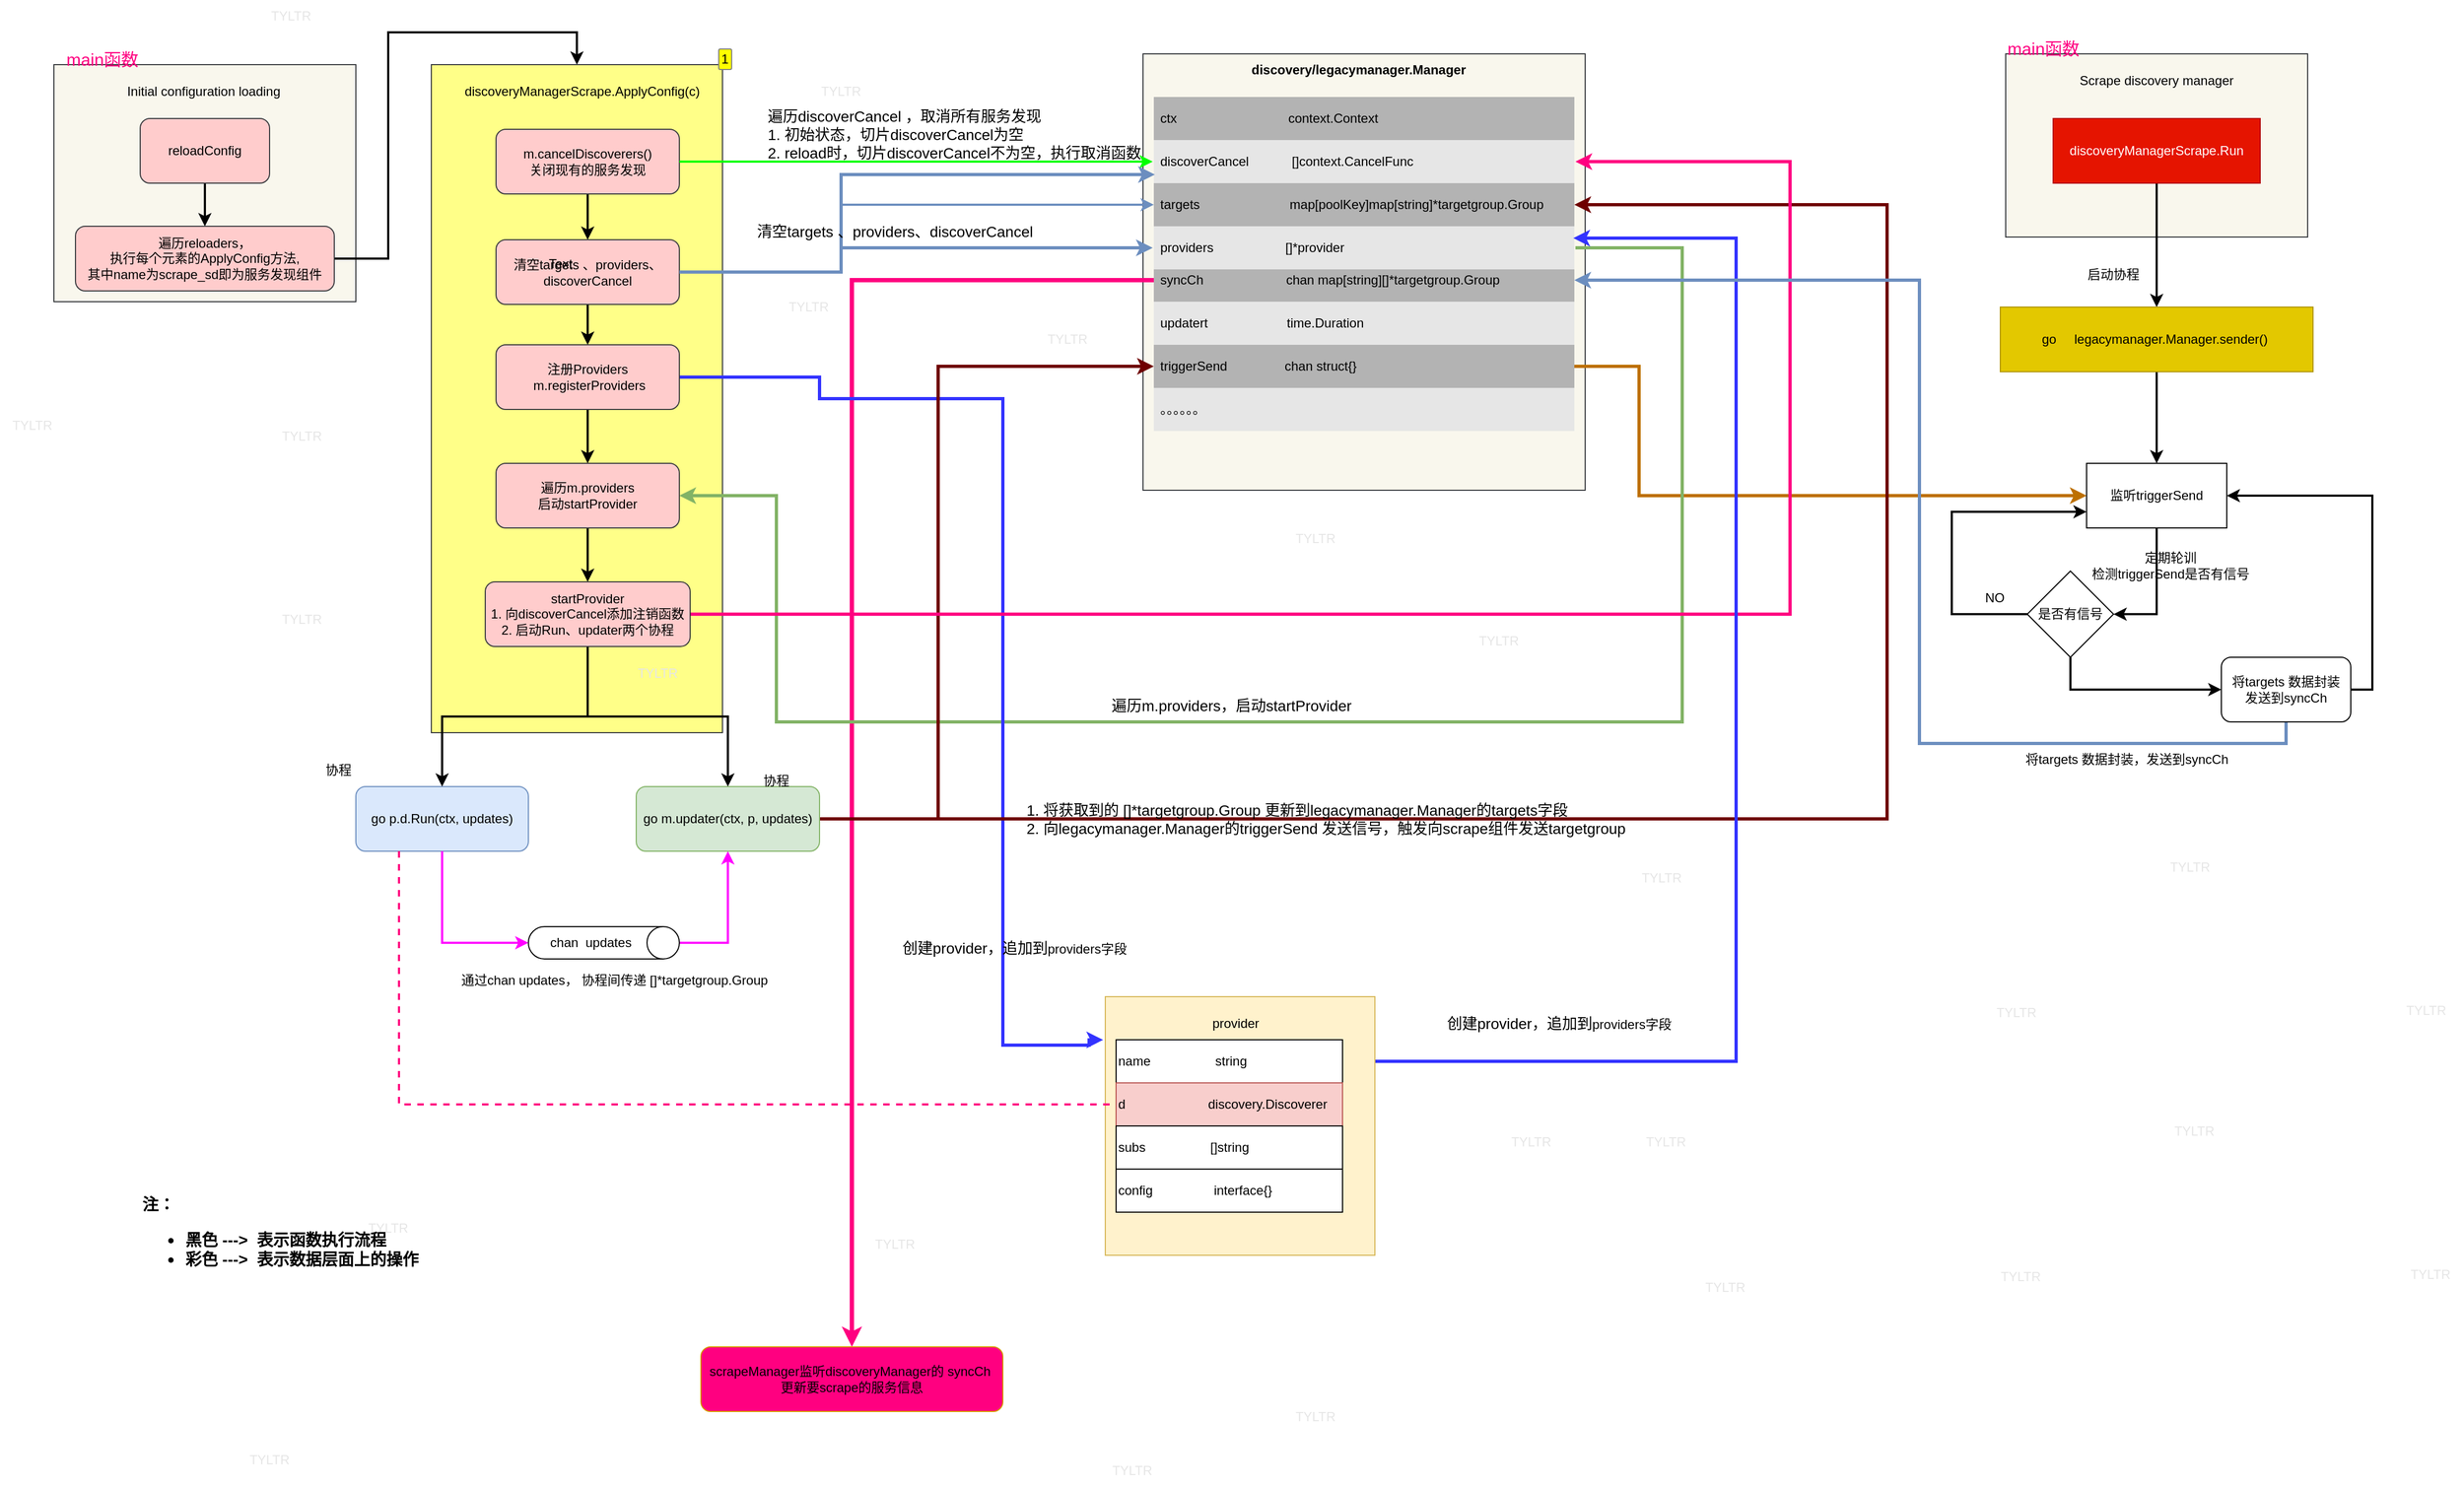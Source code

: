 <mxfile version="23.1.5" type="device">
  <diagram name="第 1 页" id="JD-DyB5TE8ffOVKspvN3">
    <mxGraphModel dx="1434" dy="769" grid="1" gridSize="10" guides="1" tooltips="1" connect="1" arrows="0" fold="1" page="1" pageScale="1" pageWidth="827" pageHeight="1169" background="none" math="0" shadow="0">
      <root>
        <mxCell id="0" />
        <mxCell id="1" parent="0" />
        <mxCell id="Yc0Fu8YplYlWr9wA8VVT-9" value="" style="rounded=0;whiteSpace=wrap;html=1;fillColor=#f9f7ed;strokeColor=#36393d;" parent="1" vertex="1">
          <mxGeometry x="180" y="130" width="280" height="220" as="geometry" />
        </mxCell>
        <mxCell id="Yc0Fu8YplYlWr9wA8VVT-12" value="Initial configuration loading" style="text;html=1;align=center;verticalAlign=middle;whiteSpace=wrap;rounded=0;" parent="1" vertex="1">
          <mxGeometry x="224" y="140" width="190" height="30" as="geometry" />
        </mxCell>
        <mxCell id="Yc0Fu8YplYlWr9wA8VVT-16" value="" style="edgeStyle=orthogonalEdgeStyle;rounded=0;orthogonalLoop=1;jettySize=auto;html=1;strokeWidth=2;" parent="1" source="Yc0Fu8YplYlWr9wA8VVT-13" target="Yc0Fu8YplYlWr9wA8VVT-14" edge="1">
          <mxGeometry relative="1" as="geometry" />
        </mxCell>
        <mxCell id="Yc0Fu8YplYlWr9wA8VVT-13" value="reloadConfig" style="rounded=1;whiteSpace=wrap;html=1;fillColor=#ffcccc;strokeColor=#36393d;" parent="1" vertex="1">
          <mxGeometry x="260" y="180" width="120" height="60" as="geometry" />
        </mxCell>
        <mxCell id="Yc0Fu8YplYlWr9wA8VVT-21" style="edgeStyle=orthogonalEdgeStyle;rounded=0;orthogonalLoop=1;jettySize=auto;html=1;exitX=1;exitY=0.5;exitDx=0;exitDy=0;entryX=0.5;entryY=0;entryDx=0;entryDy=0;fillColor=#ffcccc;strokeColor=#000000;strokeWidth=2;" parent="1" source="Yc0Fu8YplYlWr9wA8VVT-14" target="Yc0Fu8YplYlWr9wA8VVT-17" edge="1">
          <mxGeometry relative="1" as="geometry">
            <mxPoint x="600" y="110" as="targetPoint" />
            <Array as="points">
              <mxPoint x="490" y="310" />
              <mxPoint x="490" y="100" />
              <mxPoint x="665" y="100" />
            </Array>
          </mxGeometry>
        </mxCell>
        <mxCell id="Yc0Fu8YplYlWr9wA8VVT-14" value="遍历reloaders，&lt;br&gt;执行每个元素的ApplyConfig方法,&lt;br&gt;其中name为scrape_sd即为服务发现组件" style="rounded=1;whiteSpace=wrap;html=1;fillColor=#ffcccc;strokeColor=#36393d;" parent="1" vertex="1">
          <mxGeometry x="200" y="280" width="240" height="60" as="geometry" />
        </mxCell>
        <mxCell id="Yc0Fu8YplYlWr9wA8VVT-17" value="" style="rounded=0;whiteSpace=wrap;html=1;fillColor=#ffff88;strokeColor=#36393d;enumerate=1;" parent="1" vertex="1">
          <mxGeometry x="530" y="130" width="270" height="620" as="geometry" />
        </mxCell>
        <mxCell id="Yc0Fu8YplYlWr9wA8VVT-20" value="discoveryManagerScrape.ApplyConfig(c)" style="text;html=1;align=center;verticalAlign=middle;whiteSpace=wrap;rounded=0;" parent="1" vertex="1">
          <mxGeometry x="640" y="140" width="60" height="30" as="geometry" />
        </mxCell>
        <mxCell id="Yc0Fu8YplYlWr9wA8VVT-68" style="edgeStyle=orthogonalEdgeStyle;rounded=0;orthogonalLoop=1;jettySize=auto;html=1;exitX=0.5;exitY=1;exitDx=0;exitDy=0;strokeWidth=2;" parent="1" source="Yc0Fu8YplYlWr9wA8VVT-22" target="Yc0Fu8YplYlWr9wA8VVT-57" edge="1">
          <mxGeometry relative="1" as="geometry" />
        </mxCell>
        <mxCell id="Yc0Fu8YplYlWr9wA8VVT-22" value="m.cancelDiscoverers()&lt;br&gt;关闭现有的服务发现" style="rounded=1;whiteSpace=wrap;html=1;fillColor=#ffcccc;strokeColor=#36393d;" parent="1" vertex="1">
          <mxGeometry x="590" y="190" width="170" height="60" as="geometry" />
        </mxCell>
        <mxCell id="Yc0Fu8YplYlWr9wA8VVT-23" value="&lt;article data-content=&quot;[{&amp;quot;type&amp;quot;:&amp;quot;block&amp;quot;,&amp;quot;id&amp;quot;:&amp;quot;oQzf-1707302012623&amp;quot;,&amp;quot;name&amp;quot;:&amp;quot;code&amp;quot;,&amp;quot;data&amp;quot;:{&amp;quot;wrap&amp;quot;:true,&amp;quot;language&amp;quot;:&amp;quot;&amp;quot;,&amp;quot;theme&amp;quot;:&amp;quot;default&amp;quot;},&amp;quot;nodes&amp;quot;:[{&amp;quot;type&amp;quot;:&amp;quot;block&amp;quot;,&amp;quot;id&amp;quot;:&amp;quot;PIXT-1708593610295&amp;quot;,&amp;quot;name&amp;quot;:&amp;quot;code-line&amp;quot;,&amp;quot;data&amp;quot;:{},&amp;quot;nodes&amp;quot;:[{&amp;quot;type&amp;quot;:&amp;quot;text&amp;quot;,&amp;quot;id&amp;quot;:&amp;quot;FoJq-1708593610294&amp;quot;,&amp;quot;leaves&amp;quot;:[{&amp;quot;text&amp;quot;:&amp;quot;type&amp;nbsp;Manager&amp;nbsp;struct&amp;nbsp;{&amp;quot;,&amp;quot;marks&amp;quot;:[]}]}]},{&amp;quot;type&amp;quot;:&amp;quot;block&amp;quot;,&amp;quot;id&amp;quot;:&amp;quot;5k57-1708593611219&amp;quot;,&amp;quot;name&amp;quot;:&amp;quot;code-line&amp;quot;,&amp;quot;data&amp;quot;:{},&amp;quot;nodes&amp;quot;:[{&amp;quot;type&amp;quot;:&amp;quot;text&amp;quot;,&amp;quot;id&amp;quot;:&amp;quot;eEuN-1708593611218&amp;quot;,&amp;quot;leaves&amp;quot;:[{&amp;quot;text&amp;quot;:&amp;quot;&amp;nbsp;&amp;nbsp;&amp;nbsp;&amp;nbsp;logger&amp;nbsp;&amp;nbsp;&amp;nbsp;&amp;nbsp;&amp;nbsp;&amp;nbsp;&amp;nbsp;&amp;nbsp;&amp;nbsp;&amp;nbsp;&amp;nbsp;log.Logger&amp;quot;,&amp;quot;marks&amp;quot;:[]}]}]},{&amp;quot;type&amp;quot;:&amp;quot;block&amp;quot;,&amp;quot;id&amp;quot;:&amp;quot;fkRS-1708593611221&amp;quot;,&amp;quot;name&amp;quot;:&amp;quot;code-line&amp;quot;,&amp;quot;data&amp;quot;:{},&amp;quot;nodes&amp;quot;:[{&amp;quot;type&amp;quot;:&amp;quot;text&amp;quot;,&amp;quot;id&amp;quot;:&amp;quot;NW3g-1708593611220&amp;quot;,&amp;quot;leaves&amp;quot;:[{&amp;quot;text&amp;quot;:&amp;quot;&amp;nbsp;&amp;nbsp;&amp;nbsp;&amp;nbsp;name&amp;nbsp;&amp;nbsp;&amp;nbsp;&amp;nbsp;&amp;nbsp;&amp;nbsp;&amp;nbsp;&amp;nbsp;&amp;nbsp;&amp;nbsp;&amp;nbsp;&amp;nbsp;&amp;nbsp;string&amp;quot;,&amp;quot;marks&amp;quot;:[]}]}]},{&amp;quot;type&amp;quot;:&amp;quot;block&amp;quot;,&amp;quot;id&amp;quot;:&amp;quot;XSko-1708593611223&amp;quot;,&amp;quot;name&amp;quot;:&amp;quot;code-line&amp;quot;,&amp;quot;data&amp;quot;:{},&amp;quot;nodes&amp;quot;:[{&amp;quot;type&amp;quot;:&amp;quot;text&amp;quot;,&amp;quot;id&amp;quot;:&amp;quot;2gKA-1708593611222&amp;quot;,&amp;quot;leaves&amp;quot;:[{&amp;quot;text&amp;quot;:&amp;quot;&amp;nbsp;&amp;nbsp;&amp;nbsp;&amp;nbsp;mtx&amp;nbsp;&amp;nbsp;&amp;nbsp;&amp;nbsp;&amp;nbsp;&amp;nbsp;&amp;nbsp;&amp;nbsp;&amp;nbsp;&amp;nbsp;&amp;nbsp;&amp;nbsp;&amp;nbsp;&amp;nbsp;sync.RWMutex&amp;quot;,&amp;quot;marks&amp;quot;:[]}]}]},{&amp;quot;type&amp;quot;:&amp;quot;block&amp;quot;,&amp;quot;id&amp;quot;:&amp;quot;2Kbo-1708593611225&amp;quot;,&amp;quot;name&amp;quot;:&amp;quot;code-line&amp;quot;,&amp;quot;data&amp;quot;:{},&amp;quot;nodes&amp;quot;:[{&amp;quot;type&amp;quot;:&amp;quot;text&amp;quot;,&amp;quot;id&amp;quot;:&amp;quot;1zew-1708593611224&amp;quot;,&amp;quot;leaves&amp;quot;:[{&amp;quot;text&amp;quot;:&amp;quot;&amp;nbsp;&amp;nbsp;&amp;nbsp;&amp;nbsp;ctx&amp;nbsp;&amp;nbsp;&amp;nbsp;&amp;nbsp;&amp;nbsp;&amp;nbsp;&amp;nbsp;&amp;nbsp;&amp;nbsp;&amp;nbsp;&amp;nbsp;&amp;nbsp;&amp;nbsp;&amp;nbsp;&amp;nbsp;context.Context&amp;quot;,&amp;quot;marks&amp;quot;:[]}]}]},{&amp;quot;type&amp;quot;:&amp;quot;block&amp;quot;,&amp;quot;id&amp;quot;:&amp;quot;vPWR-1708593611227&amp;quot;,&amp;quot;name&amp;quot;:&amp;quot;code-line&amp;quot;,&amp;quot;data&amp;quot;:{},&amp;quot;nodes&amp;quot;:[{&amp;quot;type&amp;quot;:&amp;quot;text&amp;quot;,&amp;quot;id&amp;quot;:&amp;quot;6IBR-1708593611226&amp;quot;,&amp;quot;leaves&amp;quot;:[{&amp;quot;text&amp;quot;:&amp;quot;&amp;nbsp;&amp;nbsp;&amp;nbsp;&amp;nbsp;discoverCancel&amp;nbsp;&amp;nbsp;&amp;nbsp;[]context.CancelFunc&amp;quot;,&amp;quot;marks&amp;quot;:[]}]}]},{&amp;quot;type&amp;quot;:&amp;quot;block&amp;quot;,&amp;quot;id&amp;quot;:&amp;quot;4Jts-1708593611235&amp;quot;,&amp;quot;name&amp;quot;:&amp;quot;code-line&amp;quot;,&amp;quot;data&amp;quot;:{},&amp;quot;nodes&amp;quot;:[{&amp;quot;type&amp;quot;:&amp;quot;text&amp;quot;,&amp;quot;id&amp;quot;:&amp;quot;ctO9-1708593611234&amp;quot;,&amp;quot;leaves&amp;quot;:[{&amp;quot;text&amp;quot;:&amp;quot;&amp;nbsp;&amp;nbsp;&amp;nbsp;&amp;nbsp;targets&amp;nbsp;&amp;nbsp;&amp;nbsp;&amp;nbsp;&amp;nbsp;&amp;nbsp;&amp;nbsp;&amp;nbsp;&amp;nbsp;&amp;nbsp;&amp;nbsp;map[poolKey]map[string]*targetgroup.Group&amp;quot;,&amp;quot;marks&amp;quot;:[]}]}]},{&amp;quot;type&amp;quot;:&amp;quot;block&amp;quot;,&amp;quot;id&amp;quot;:&amp;quot;OmhL-1708593611239&amp;quot;,&amp;quot;name&amp;quot;:&amp;quot;code-line&amp;quot;,&amp;quot;data&amp;quot;:{},&amp;quot;nodes&amp;quot;:[{&amp;quot;type&amp;quot;:&amp;quot;text&amp;quot;,&amp;quot;id&amp;quot;:&amp;quot;50vh-1708593611238&amp;quot;,&amp;quot;leaves&amp;quot;:[{&amp;quot;text&amp;quot;:&amp;quot;&amp;nbsp;&amp;nbsp;&amp;nbsp;&amp;nbsp;providers&amp;nbsp;&amp;nbsp;&amp;nbsp;&amp;nbsp;&amp;nbsp;&amp;nbsp;&amp;nbsp;&amp;nbsp;&amp;nbsp;[]*provider&amp;quot;,&amp;quot;marks&amp;quot;:[]}]}]},{&amp;quot;type&amp;quot;:&amp;quot;block&amp;quot;,&amp;quot;id&amp;quot;:&amp;quot;Emao-1708593611243&amp;quot;,&amp;quot;name&amp;quot;:&amp;quot;code-line&amp;quot;,&amp;quot;data&amp;quot;:{},&amp;quot;nodes&amp;quot;:[{&amp;quot;type&amp;quot;:&amp;quot;text&amp;quot;,&amp;quot;id&amp;quot;:&amp;quot;lmY2-1708593611242&amp;quot;,&amp;quot;leaves&amp;quot;:[{&amp;quot;text&amp;quot;:&amp;quot;&amp;nbsp;&amp;nbsp;&amp;nbsp;&amp;nbsp;syncCh&amp;nbsp;&amp;nbsp;&amp;nbsp;&amp;nbsp;&amp;nbsp;&amp;nbsp;&amp;nbsp;&amp;nbsp;&amp;nbsp;&amp;nbsp;&amp;nbsp;&amp;nbsp;chan&amp;nbsp;map[string][]*targetgroup.Group&amp;quot;,&amp;quot;marks&amp;quot;:[]}]}]},{&amp;quot;type&amp;quot;:&amp;quot;block&amp;quot;,&amp;quot;id&amp;quot;:&amp;quot;wFy3-1708593611252&amp;quot;,&amp;quot;name&amp;quot;:&amp;quot;code-line&amp;quot;,&amp;quot;data&amp;quot;:{},&amp;quot;nodes&amp;quot;:[{&amp;quot;type&amp;quot;:&amp;quot;text&amp;quot;,&amp;quot;id&amp;quot;:&amp;quot;SSG9-1708593611251&amp;quot;,&amp;quot;leaves&amp;quot;:[{&amp;quot;text&amp;quot;:&amp;quot;&amp;nbsp;&amp;nbsp;&amp;nbsp;&amp;nbsp;updatert&amp;nbsp;&amp;nbsp;&amp;nbsp;&amp;nbsp;&amp;nbsp;&amp;nbsp;&amp;nbsp;&amp;nbsp;&amp;nbsp;&amp;nbsp;time.Duration&amp;quot;,&amp;quot;marks&amp;quot;:[]}]}]},{&amp;quot;type&amp;quot;:&amp;quot;block&amp;quot;,&amp;quot;id&amp;quot;:&amp;quot;i7c2-1708593611258&amp;quot;,&amp;quot;name&amp;quot;:&amp;quot;code-line&amp;quot;,&amp;quot;data&amp;quot;:{},&amp;quot;nodes&amp;quot;:[{&amp;quot;type&amp;quot;:&amp;quot;text&amp;quot;,&amp;quot;id&amp;quot;:&amp;quot;tWdw-1708593611257&amp;quot;,&amp;quot;leaves&amp;quot;:[{&amp;quot;text&amp;quot;:&amp;quot;&amp;nbsp;&amp;nbsp;&amp;nbsp;&amp;nbsp;triggerSend&amp;nbsp;&amp;nbsp;&amp;nbsp;&amp;nbsp;&amp;nbsp;&amp;nbsp;&amp;nbsp;chan&amp;nbsp;struct{}&amp;quot;,&amp;quot;marks&amp;quot;:[]}]}]},{&amp;quot;type&amp;quot;:&amp;quot;block&amp;quot;,&amp;quot;id&amp;quot;:&amp;quot;S7Ca-1708593611260&amp;quot;,&amp;quot;name&amp;quot;:&amp;quot;code-line&amp;quot;,&amp;quot;data&amp;quot;:{},&amp;quot;nodes&amp;quot;:[{&amp;quot;type&amp;quot;:&amp;quot;text&amp;quot;,&amp;quot;id&amp;quot;:&amp;quot;uG7G-1708593611259&amp;quot;,&amp;quot;leaves&amp;quot;:[{&amp;quot;text&amp;quot;:&amp;quot;&amp;quot;,&amp;quot;marks&amp;quot;:[]}]}]},{&amp;quot;type&amp;quot;:&amp;quot;block&amp;quot;,&amp;quot;id&amp;quot;:&amp;quot;hZYb-1708593611264&amp;quot;,&amp;quot;name&amp;quot;:&amp;quot;code-line&amp;quot;,&amp;quot;data&amp;quot;:{},&amp;quot;nodes&amp;quot;:[{&amp;quot;type&amp;quot;:&amp;quot;text&amp;quot;,&amp;quot;id&amp;quot;:&amp;quot;HZPF-1708593611263&amp;quot;,&amp;quot;leaves&amp;quot;:[{&amp;quot;text&amp;quot;:&amp;quot;&amp;nbsp;&amp;nbsp;&amp;nbsp;&amp;nbsp;registerer&amp;nbsp;&amp;nbsp;&amp;nbsp;&amp;nbsp;&amp;nbsp;&amp;nbsp;&amp;nbsp;&amp;nbsp;prometheus.Registerer&amp;quot;,&amp;quot;marks&amp;quot;:[]}]}]},{&amp;quot;type&amp;quot;:&amp;quot;block&amp;quot;,&amp;quot;id&amp;quot;:&amp;quot;ukiE-1708593611266&amp;quot;,&amp;quot;name&amp;quot;:&amp;quot;code-line&amp;quot;,&amp;quot;data&amp;quot;:{},&amp;quot;nodes&amp;quot;:[{&amp;quot;type&amp;quot;:&amp;quot;text&amp;quot;,&amp;quot;id&amp;quot;:&amp;quot;y345-1708593611265&amp;quot;,&amp;quot;leaves&amp;quot;:[{&amp;quot;text&amp;quot;:&amp;quot;&amp;quot;,&amp;quot;marks&amp;quot;:[]}]}]},{&amp;quot;type&amp;quot;:&amp;quot;block&amp;quot;,&amp;quot;id&amp;quot;:&amp;quot;fGMF-1708593611268&amp;quot;,&amp;quot;name&amp;quot;:&amp;quot;code-line&amp;quot;,&amp;quot;data&amp;quot;:{},&amp;quot;nodes&amp;quot;:[{&amp;quot;type&amp;quot;:&amp;quot;text&amp;quot;,&amp;quot;id&amp;quot;:&amp;quot;GRQg-1708593611267&amp;quot;,&amp;quot;leaves&amp;quot;:[{&amp;quot;text&amp;quot;:&amp;quot;&amp;nbsp;&amp;nbsp;&amp;nbsp;&amp;nbsp;metrics&amp;nbsp;&amp;nbsp;&amp;nbsp;&amp;nbsp;&amp;nbsp;&amp;nbsp;&amp;nbsp;&amp;nbsp;&amp;nbsp;&amp;nbsp;&amp;nbsp;*discovery.Metrics&amp;quot;,&amp;quot;marks&amp;quot;:[]}]}]},{&amp;quot;type&amp;quot;:&amp;quot;block&amp;quot;,&amp;quot;id&amp;quot;:&amp;quot;Dtk6-1708593611270&amp;quot;,&amp;quot;name&amp;quot;:&amp;quot;code-line&amp;quot;,&amp;quot;data&amp;quot;:{},&amp;quot;nodes&amp;quot;:[{&amp;quot;type&amp;quot;:&amp;quot;text&amp;quot;,&amp;quot;id&amp;quot;:&amp;quot;m6uQ-1708593611269&amp;quot;,&amp;quot;leaves&amp;quot;:[{&amp;quot;text&amp;quot;:&amp;quot;&amp;nbsp;&amp;nbsp;&amp;nbsp;&amp;nbsp;sdMetrics&amp;nbsp;&amp;nbsp;&amp;nbsp;&amp;nbsp;&amp;nbsp;&amp;nbsp;&amp;nbsp;&amp;nbsp;&amp;nbsp;map[string]discovery.DiscovererMetrics&amp;quot;,&amp;quot;marks&amp;quot;:[]}]}]},{&amp;quot;type&amp;quot;:&amp;quot;block&amp;quot;,&amp;quot;id&amp;quot;:&amp;quot;KOP7-1708593611272&amp;quot;,&amp;quot;name&amp;quot;:&amp;quot;code-line&amp;quot;,&amp;quot;data&amp;quot;:{},&amp;quot;nodes&amp;quot;:[{&amp;quot;type&amp;quot;:&amp;quot;text&amp;quot;,&amp;quot;id&amp;quot;:&amp;quot;qXI7-1708593611271&amp;quot;,&amp;quot;leaves&amp;quot;:[{&amp;quot;text&amp;quot;:&amp;quot;}&amp;quot;,&amp;quot;marks&amp;quot;:[]}]}]}],&amp;quot;state&amp;quot;:{}}]&quot;&gt;&lt;div data-language=&quot;&quot; style=&quot;&quot; data-theme=&quot;default&quot;&gt;&lt;br&gt;&lt;/div&gt;&lt;/article&gt;" style="rounded=0;whiteSpace=wrap;html=1;fillColor=#f9f7ed;strokeColor=#36393d;align=left;" parent="1" vertex="1">
          <mxGeometry x="1190" y="120" width="410" height="405" as="geometry" />
        </mxCell>
        <mxCell id="jpZLS2aRkfOWzve02EP6-36" style="edgeStyle=orthogonalEdgeStyle;rounded=0;orthogonalLoop=1;jettySize=auto;html=1;exitX=1;exitY=0.5;exitDx=0;exitDy=0;entryX=0;entryY=0.5;entryDx=0;entryDy=0;fillColor=#f0a30a;strokeColor=#BD7000;strokeWidth=3;" parent="1" source="Yc0Fu8YplYlWr9wA8VVT-41" target="jpZLS2aRkfOWzve02EP6-35" edge="1">
          <mxGeometry relative="1" as="geometry">
            <Array as="points">
              <mxPoint x="1650" y="410" />
              <mxPoint x="1650" y="530" />
            </Array>
          </mxGeometry>
        </mxCell>
        <mxCell id="Yc0Fu8YplYlWr9wA8VVT-41" value="&lt;div style=&quot;border-color: var(--border-color);&quot; data-language=&quot;&quot; data-theme=&quot;default&quot;&gt;triggerSend&amp;nbsp; &amp;nbsp; &amp;nbsp; &amp;nbsp; &amp;nbsp; &amp;nbsp; &amp;nbsp; &amp;nbsp; chan struct{}&lt;br style=&quot;border-color: var(--border-color);&quot;&gt;&lt;/div&gt;" style="text;strokeColor=none;fillColor=#B3B3B3;align=left;verticalAlign=middle;spacingLeft=4;spacingRight=4;overflow=hidden;points=[[0,0.5],[1,0.5]];portConstraint=eastwest;rotatable=0;whiteSpace=wrap;html=1;" parent="1" vertex="1">
          <mxGeometry x="1200" y="390" width="390" height="40" as="geometry" />
        </mxCell>
        <mxCell id="Yc0Fu8YplYlWr9wA8VVT-55" style="edgeStyle=orthogonalEdgeStyle;rounded=0;orthogonalLoop=1;jettySize=auto;html=1;exitX=1;exitY=0.5;exitDx=0;exitDy=0;entryX=0;entryY=0.5;entryDx=0;entryDy=0;fillColor=#ffcccc;strokeColor=#00FF00;strokeWidth=2;" parent="1" source="Yc0Fu8YplYlWr9wA8VVT-22" target="Yc0Fu8YplYlWr9wA8VVT-52" edge="1">
          <mxGeometry relative="1" as="geometry" />
        </mxCell>
        <mxCell id="Yc0Fu8YplYlWr9wA8VVT-44" value="&lt;div style=&quot;border-color: var(--border-color);&quot; data-language=&quot;&quot; data-theme=&quot;default&quot;&gt;。。。。。。&lt;/div&gt;" style="text;strokeColor=none;fillColor=#E6E6E6;align=left;verticalAlign=middle;spacingLeft=4;spacingRight=4;overflow=hidden;points=[[0,0.5],[1,0.5]];portConstraint=eastwest;rotatable=0;whiteSpace=wrap;html=1;perimeterSpacing=1;gradientColor=none;" parent="1" vertex="1">
          <mxGeometry x="1200" y="430" width="390" height="40" as="geometry" />
        </mxCell>
        <mxCell id="jpZLS2aRkfOWzve02EP6-53" style="edgeStyle=orthogonalEdgeStyle;rounded=0;orthogonalLoop=1;jettySize=auto;html=1;exitX=0;exitY=0.5;exitDx=0;exitDy=0;strokeColor=#FF0080;strokeWidth=4;entryX=0.5;entryY=0;entryDx=0;entryDy=0;" parent="1" source="Yc0Fu8YplYlWr9wA8VVT-47" target="jpZLS2aRkfOWzve02EP6-54" edge="1">
          <mxGeometry relative="1" as="geometry">
            <mxPoint x="920" y="1301" as="targetPoint" />
          </mxGeometry>
        </mxCell>
        <mxCell id="Yc0Fu8YplYlWr9wA8VVT-47" value="&lt;div style=&quot;border-color: var(--border-color);&quot; data-language=&quot;&quot; data-theme=&quot;default&quot;&gt;syncCh&amp;nbsp; &amp;nbsp; &amp;nbsp; &amp;nbsp; &amp;nbsp; &amp;nbsp; &amp;nbsp; &amp;nbsp; &amp;nbsp; &amp;nbsp; &amp;nbsp; &amp;nbsp;chan map[string][]*targetgroup.Group&lt;br style=&quot;border-color: var(--border-color);&quot;&gt;&lt;/div&gt;" style="text;strokeColor=none;fillColor=#B3B3B3;align=left;verticalAlign=middle;spacingLeft=4;spacingRight=4;overflow=hidden;points=[[0,0.5],[1,0.5]];portConstraint=eastwest;rotatable=0;whiteSpace=wrap;html=1;" parent="1" vertex="1">
          <mxGeometry x="1200" y="310" width="390" height="40" as="geometry" />
        </mxCell>
        <mxCell id="Yc0Fu8YplYlWr9wA8VVT-48" value="&lt;div style=&quot;border-color: var(--border-color);&quot; data-language=&quot;&quot; data-theme=&quot;default&quot;&gt;updatert&amp;nbsp; &amp;nbsp; &amp;nbsp; &amp;nbsp; &amp;nbsp; &amp;nbsp; &amp;nbsp; &amp;nbsp; &amp;nbsp; &amp;nbsp; &amp;nbsp; time.Duration&lt;br&gt;&lt;/div&gt;" style="text;strokeColor=none;fillColor=#E6E6E6;align=left;verticalAlign=middle;spacingLeft=4;spacingRight=4;overflow=hidden;points=[[0,0.5],[1,0.5]];portConstraint=eastwest;rotatable=0;whiteSpace=wrap;html=1;perimeterSpacing=1;gradientColor=none;" parent="1" vertex="1">
          <mxGeometry x="1200" y="350" width="390" height="40" as="geometry" />
        </mxCell>
        <mxCell id="Yc0Fu8YplYlWr9wA8VVT-49" value="&lt;div style=&quot;border-color: var(--border-color);&quot; data-language=&quot;&quot; data-theme=&quot;default&quot;&gt;targets&amp;nbsp; &amp;nbsp; &amp;nbsp; &amp;nbsp; &amp;nbsp; &amp;nbsp; &amp;nbsp; &amp;nbsp; &amp;nbsp; &amp;nbsp; &amp;nbsp; &amp;nbsp; &amp;nbsp;map[poolKey]map[string]*targetgroup.Group&lt;br style=&quot;border-color: var(--border-color);&quot;&gt;&lt;/div&gt;" style="text;strokeColor=none;fillColor=#B3B3B3;align=left;verticalAlign=middle;spacingLeft=4;spacingRight=4;overflow=hidden;points=[[0,0.5],[1,0.5]];portConstraint=eastwest;rotatable=0;whiteSpace=wrap;html=1;" parent="1" vertex="1">
          <mxGeometry x="1200" y="240" width="390" height="40" as="geometry" />
        </mxCell>
        <mxCell id="Yc0Fu8YplYlWr9wA8VVT-72" style="edgeStyle=orthogonalEdgeStyle;rounded=0;orthogonalLoop=1;jettySize=auto;html=1;exitX=1;exitY=0.5;exitDx=0;exitDy=0;entryX=1;entryY=0.5;entryDx=0;entryDy=0;strokeColor=#82b366;strokeWidth=3;fillColor=#d5e8d4;" parent="1" source="Yc0Fu8YplYlWr9wA8VVT-50" target="Yc0Fu8YplYlWr9wA8VVT-70" edge="1">
          <mxGeometry relative="1" as="geometry">
            <Array as="points">
              <mxPoint x="1690" y="300" />
              <mxPoint x="1690" y="740" />
              <mxPoint x="850" y="740" />
              <mxPoint x="850" y="530" />
            </Array>
          </mxGeometry>
        </mxCell>
        <mxCell id="Yc0Fu8YplYlWr9wA8VVT-50" value="&lt;div style=&quot;border-color: var(--border-color);&quot; data-language=&quot;&quot; data-theme=&quot;default&quot;&gt;providers&amp;nbsp; &amp;nbsp; &amp;nbsp; &amp;nbsp; &amp;nbsp; &amp;nbsp; &amp;nbsp; &amp;nbsp; &amp;nbsp; &amp;nbsp; []*provider&lt;br&gt;&lt;/div&gt;" style="text;strokeColor=none;fillColor=#E6E6E6;align=left;verticalAlign=middle;spacingLeft=4;spacingRight=4;overflow=hidden;points=[[0,0.5],[1,0.5]];portConstraint=eastwest;rotatable=0;whiteSpace=wrap;html=1;perimeterSpacing=1;gradientColor=none;" parent="1" vertex="1">
          <mxGeometry x="1200" y="280" width="390" height="40" as="geometry" />
        </mxCell>
        <mxCell id="Yc0Fu8YplYlWr9wA8VVT-51" value="&lt;div style=&quot;border-color: var(--border-color);&quot; data-language=&quot;&quot; data-theme=&quot;default&quot;&gt;ctx&amp;nbsp; &amp;nbsp; &amp;nbsp; &amp;nbsp; &amp;nbsp; &amp;nbsp; &amp;nbsp; &amp;nbsp; &amp;nbsp; &amp;nbsp; &amp;nbsp; &amp;nbsp; &amp;nbsp; &amp;nbsp; &amp;nbsp; &amp;nbsp;context.Context&lt;br style=&quot;border-color: var(--border-color);&quot;&gt;&lt;/div&gt;" style="text;strokeColor=none;fillColor=#B3B3B3;align=left;verticalAlign=middle;spacingLeft=4;spacingRight=4;overflow=hidden;points=[[0,0.5],[1,0.5]];portConstraint=eastwest;rotatable=0;whiteSpace=wrap;html=1;" parent="1" vertex="1">
          <mxGeometry x="1200" y="160" width="390" height="40" as="geometry" />
        </mxCell>
        <mxCell id="Yc0Fu8YplYlWr9wA8VVT-52" value="&lt;div style=&quot;border-color: var(--border-color);&quot; data-language=&quot;&quot; data-theme=&quot;default&quot;&gt;discoverCancel&amp;nbsp; &amp;nbsp; &amp;nbsp; &amp;nbsp; &amp;nbsp; &amp;nbsp; []context.CancelFunc&lt;br&gt;&lt;/div&gt;" style="text;strokeColor=none;fillColor=#E6E6E6;align=left;verticalAlign=middle;spacingLeft=4;spacingRight=4;overflow=hidden;points=[[0,0.5],[1,0.5]];portConstraint=eastwest;rotatable=0;whiteSpace=wrap;html=1;perimeterSpacing=1;gradientColor=none;" parent="1" vertex="1">
          <mxGeometry x="1200" y="200" width="390" height="40" as="geometry" />
        </mxCell>
        <mxCell id="Yc0Fu8YplYlWr9wA8VVT-53" value="&lt;b&gt;discovery/legacymanager.&lt;span style=&quot;background-color: initial;&quot;&gt;Manager&lt;/span&gt;&lt;/b&gt;" style="text;html=1;align=center;verticalAlign=middle;whiteSpace=wrap;rounded=0;" parent="1" vertex="1">
          <mxGeometry x="1360" y="120" width="60" height="30" as="geometry" />
        </mxCell>
        <mxCell id="Yc0Fu8YplYlWr9wA8VVT-56" value="&lt;div style=&quot;font-size: 14px;&quot;&gt;&lt;font style=&quot;font-size: 14px;&quot;&gt;&lt;span style=&quot;background-color: initial;&quot;&gt;遍历discoverCancel ，&lt;/span&gt;&lt;span style=&quot;background-color: initial;&quot;&gt;取消所有服务发现&lt;/span&gt;&lt;/font&gt;&lt;/div&gt;&lt;font style=&quot;font-size: 14px;&quot;&gt;1. 初始状态，切片discoverCancel为空&lt;br&gt;2. reload时，切片discoverCancel不为空，执行取消函数&lt;/font&gt;" style="text;html=1;align=left;verticalAlign=middle;whiteSpace=wrap;rounded=0;" parent="1" vertex="1">
          <mxGeometry x="840" y="180" width="360" height="30" as="geometry" />
        </mxCell>
        <mxCell id="Yc0Fu8YplYlWr9wA8VVT-60" style="edgeStyle=orthogonalEdgeStyle;rounded=0;orthogonalLoop=1;jettySize=auto;html=1;exitX=1;exitY=0.5;exitDx=0;exitDy=0;entryX=0;entryY=0.5;entryDx=0;entryDy=0;strokeColor=#6c8ebf;strokeWidth=2;fillColor=#dae8fc;" parent="1" source="Yc0Fu8YplYlWr9wA8VVT-57" target="Yc0Fu8YplYlWr9wA8VVT-49" edge="1">
          <mxGeometry relative="1" as="geometry">
            <Array as="points">
              <mxPoint x="910" y="323" />
              <mxPoint x="910" y="260" />
            </Array>
          </mxGeometry>
        </mxCell>
        <mxCell id="Yc0Fu8YplYlWr9wA8VVT-61" style="edgeStyle=orthogonalEdgeStyle;rounded=0;orthogonalLoop=1;jettySize=auto;html=1;exitX=1;exitY=0.5;exitDx=0;exitDy=0;entryX=0;entryY=0.5;entryDx=0;entryDy=0;strokeColor=#6c8ebf;strokeWidth=3;fillColor=#dae8fc;" parent="1" source="Yc0Fu8YplYlWr9wA8VVT-57" target="Yc0Fu8YplYlWr9wA8VVT-50" edge="1">
          <mxGeometry relative="1" as="geometry">
            <Array as="points">
              <mxPoint x="910" y="323" />
              <mxPoint x="910" y="300" />
            </Array>
          </mxGeometry>
        </mxCell>
        <mxCell id="Yc0Fu8YplYlWr9wA8VVT-69" style="edgeStyle=orthogonalEdgeStyle;rounded=0;orthogonalLoop=1;jettySize=auto;html=1;exitX=0.5;exitY=1;exitDx=0;exitDy=0;entryX=0.5;entryY=0;entryDx=0;entryDy=0;strokeWidth=2;" parent="1" source="Yc0Fu8YplYlWr9wA8VVT-57" target="Yc0Fu8YplYlWr9wA8VVT-62" edge="1">
          <mxGeometry relative="1" as="geometry" />
        </mxCell>
        <mxCell id="Yc0Fu8YplYlWr9wA8VVT-57" value="清空targets 、providers、discoverCancel" style="rounded=1;whiteSpace=wrap;html=1;fillColor=#ffcccc;strokeColor=#36393d;" parent="1" vertex="1">
          <mxGeometry x="590" y="292.5" width="170" height="60" as="geometry" />
        </mxCell>
        <mxCell id="Yc0Fu8YplYlWr9wA8VVT-59" style="edgeStyle=orthogonalEdgeStyle;rounded=0;orthogonalLoop=1;jettySize=auto;html=1;exitX=1;exitY=0.5;exitDx=0;exitDy=0;entryX=0.005;entryY=0.786;entryDx=0;entryDy=0;entryPerimeter=0;fillColor=#dae8fc;strokeColor=#6c8ebf;strokeWidth=3;" parent="1" source="Yc0Fu8YplYlWr9wA8VVT-57" target="Yc0Fu8YplYlWr9wA8VVT-52" edge="1">
          <mxGeometry relative="1" as="geometry">
            <Array as="points">
              <mxPoint x="910" y="323" />
              <mxPoint x="910" y="232" />
            </Array>
          </mxGeometry>
        </mxCell>
        <mxCell id="Yc0Fu8YplYlWr9wA8VVT-71" style="edgeStyle=orthogonalEdgeStyle;rounded=0;orthogonalLoop=1;jettySize=auto;html=1;exitX=0.5;exitY=1;exitDx=0;exitDy=0;strokeWidth=2;" parent="1" source="Yc0Fu8YplYlWr9wA8VVT-62" target="Yc0Fu8YplYlWr9wA8VVT-70" edge="1">
          <mxGeometry relative="1" as="geometry" />
        </mxCell>
        <mxCell id="jpZLS2aRkfOWzve02EP6-3" style="edgeStyle=orthogonalEdgeStyle;rounded=0;orthogonalLoop=1;jettySize=auto;html=1;exitX=1;exitY=0.5;exitDx=0;exitDy=0;entryX=-0.008;entryY=0.167;entryDx=0;entryDy=0;strokeWidth=3;fillColor=#f8cecc;strokeColor=#3333FF;entryPerimeter=0;" parent="1" source="Yc0Fu8YplYlWr9wA8VVT-62" target="jpZLS2aRkfOWzve02EP6-4" edge="1">
          <mxGeometry relative="1" as="geometry">
            <mxPoint x="1090" y="850" as="targetPoint" />
            <Array as="points">
              <mxPoint x="890" y="420" />
              <mxPoint x="890" y="440" />
              <mxPoint x="1060" y="440" />
              <mxPoint x="1060" y="1040" />
              <mxPoint x="1140" y="1040" />
              <mxPoint x="1140" y="1035" />
            </Array>
          </mxGeometry>
        </mxCell>
        <mxCell id="Yc0Fu8YplYlWr9wA8VVT-62" value="注册Providers&lt;br&gt;&amp;nbsp;m.registerProviders" style="rounded=1;whiteSpace=wrap;html=1;fillColor=#ffcccc;strokeColor=#36393d;" parent="1" vertex="1">
          <mxGeometry x="590" y="390" width="170" height="60" as="geometry" />
        </mxCell>
        <mxCell id="Yc0Fu8YplYlWr9wA8VVT-66" value="&lt;font style=&quot;font-size: 14px;&quot;&gt;清空targets 、providers、discoverCancel&lt;/font&gt;&lt;div style=&quot;&quot;&gt;&lt;/div&gt;" style="text;html=1;align=left;verticalAlign=middle;whiteSpace=wrap;rounded=0;" parent="1" vertex="1">
          <mxGeometry x="830" y="270" width="360" height="30" as="geometry" />
        </mxCell>
        <mxCell id="Yc0Fu8YplYlWr9wA8VVT-67" value="&lt;span style=&quot;font-size: 14px; background-color: initial;&quot;&gt;创建provider，追加到&lt;/span&gt;providers字段&lt;br&gt;&lt;div style=&quot;&quot;&gt;&lt;/div&gt;" style="text;html=1;align=left;verticalAlign=middle;whiteSpace=wrap;rounded=0;" parent="1" vertex="1">
          <mxGeometry x="1470" y="1005" width="235" height="30" as="geometry" />
        </mxCell>
        <mxCell id="jpZLS2aRkfOWzve02EP6-1" style="edgeStyle=orthogonalEdgeStyle;rounded=0;orthogonalLoop=1;jettySize=auto;html=1;exitX=0.5;exitY=1;exitDx=0;exitDy=0;entryX=0.5;entryY=0;entryDx=0;entryDy=0;strokeWidth=2;" parent="1" source="Yc0Fu8YplYlWr9wA8VVT-70" target="Yc0Fu8YplYlWr9wA8VVT-93" edge="1">
          <mxGeometry relative="1" as="geometry" />
        </mxCell>
        <mxCell id="Yc0Fu8YplYlWr9wA8VVT-70" value="遍历m.providers&lt;br&gt;启动startProvider" style="rounded=1;whiteSpace=wrap;html=1;fillColor=#ffcccc;strokeColor=#36393d;" parent="1" vertex="1">
          <mxGeometry x="590" y="500" width="170" height="60" as="geometry" />
        </mxCell>
        <mxCell id="Yc0Fu8YplYlWr9wA8VVT-73" value="&lt;span style=&quot;background-color: initial; font-size: 14px;&quot;&gt;&amp;nbsp;遍历m.providers，&lt;/span&gt;&lt;span style=&quot;background-color: initial; text-align: center; font-size: 14px;&quot;&gt;启动startProvider&lt;/span&gt;&lt;br style=&quot;font-size: 14px;&quot;&gt;&lt;div style=&quot;font-size: 14px;&quot;&gt;&lt;/div&gt;" style="text;html=1;align=left;verticalAlign=middle;whiteSpace=wrap;rounded=0;fontSize=14;" parent="1" vertex="1">
          <mxGeometry x="1155" y="710" width="310" height="30" as="geometry" />
        </mxCell>
        <mxCell id="Yc0Fu8YplYlWr9wA8VVT-74" value="&lt;font color=&quot;#e6e6e6&quot;&gt;TYLTR&lt;/font&gt;" style="text;html=1;align=center;verticalAlign=middle;whiteSpace=wrap;rounded=0;" parent="1" vertex="1">
          <mxGeometry x="1090" y="370" width="60" height="30" as="geometry" />
        </mxCell>
        <mxCell id="Yc0Fu8YplYlWr9wA8VVT-76" value="&lt;font color=&quot;#e6e6e6&quot;&gt;TYLTR&lt;/font&gt;" style="text;html=1;align=center;verticalAlign=middle;whiteSpace=wrap;rounded=0;" parent="1" vertex="1">
          <mxGeometry x="880" y="140" width="60" height="30" as="geometry" />
        </mxCell>
        <mxCell id="Yc0Fu8YplYlWr9wA8VVT-77" value="&lt;font color=&quot;#e6e6e6&quot;&gt;TYLTR&lt;/font&gt;" style="text;html=1;align=center;verticalAlign=middle;whiteSpace=wrap;rounded=0;" parent="1" vertex="1">
          <mxGeometry x="850" y="340" width="60" height="30" as="geometry" />
        </mxCell>
        <mxCell id="Yc0Fu8YplYlWr9wA8VVT-78" value="&lt;font color=&quot;#e6e6e6&quot;&gt;TYLTR&lt;/font&gt;" style="text;html=1;align=center;verticalAlign=middle;whiteSpace=wrap;rounded=0;" parent="1" vertex="1">
          <mxGeometry x="130" y="450" width="60" height="30" as="geometry" />
        </mxCell>
        <mxCell id="Yc0Fu8YplYlWr9wA8VVT-79" value="&lt;font color=&quot;#e6e6e6&quot;&gt;TYLTR&lt;/font&gt;" style="text;html=1;align=center;verticalAlign=middle;whiteSpace=wrap;rounded=0;" parent="1" vertex="1">
          <mxGeometry x="1490" y="650" width="60" height="30" as="geometry" />
        </mxCell>
        <mxCell id="Yc0Fu8YplYlWr9wA8VVT-81" value="&lt;font color=&quot;#e6e6e6&quot;&gt;TYLTR&lt;/font&gt;" style="text;html=1;align=center;verticalAlign=middle;whiteSpace=wrap;rounded=0;" parent="1" vertex="1">
          <mxGeometry x="1320" y="555" width="60" height="30" as="geometry" />
        </mxCell>
        <mxCell id="Yc0Fu8YplYlWr9wA8VVT-82" value="&lt;font color=&quot;#e6e6e6&quot;&gt;TYLTR&lt;/font&gt;" style="text;html=1;align=center;verticalAlign=middle;whiteSpace=wrap;rounded=0;" parent="1" vertex="1">
          <mxGeometry x="710" y="680" width="60" height="30" as="geometry" />
        </mxCell>
        <mxCell id="Yc0Fu8YplYlWr9wA8VVT-84" value="&lt;font color=&quot;#e6e6e6&quot;&gt;TYLTR&lt;/font&gt;" style="text;html=1;align=center;verticalAlign=middle;whiteSpace=wrap;rounded=0;" parent="1" vertex="1">
          <mxGeometry x="380" y="460" width="60" height="30" as="geometry" />
        </mxCell>
        <mxCell id="Yc0Fu8YplYlWr9wA8VVT-85" value="&lt;font color=&quot;#e6e6e6&quot;&gt;TYLTR&lt;/font&gt;" style="text;html=1;align=center;verticalAlign=middle;whiteSpace=wrap;rounded=0;" parent="1" vertex="1">
          <mxGeometry x="380" y="630" width="60" height="30" as="geometry" />
        </mxCell>
        <mxCell id="Yc0Fu8YplYlWr9wA8VVT-86" value="&lt;font color=&quot;#e6e6e6&quot;&gt;TYLTR&lt;/font&gt;" style="text;html=1;align=center;verticalAlign=middle;whiteSpace=wrap;rounded=0;" parent="1" vertex="1">
          <mxGeometry x="370" y="70" width="60" height="30" as="geometry" />
        </mxCell>
        <mxCell id="Yc0Fu8YplYlWr9wA8VVT-87" value="go p.d.Run(ctx, updates)" style="rounded=1;whiteSpace=wrap;html=1;fillColor=#dae8fc;strokeColor=#6c8ebf;" parent="1" vertex="1">
          <mxGeometry x="460" y="800" width="160" height="60" as="geometry" />
        </mxCell>
        <mxCell id="jpZLS2aRkfOWzve02EP6-19" style="edgeStyle=orthogonalEdgeStyle;rounded=0;orthogonalLoop=1;jettySize=auto;html=1;exitX=1;exitY=0.5;exitDx=0;exitDy=0;entryX=1;entryY=0.5;entryDx=0;entryDy=0;fillColor=#a20025;strokeColor=#6F0000;strokeWidth=3;" parent="1" source="Yc0Fu8YplYlWr9wA8VVT-90" target="Yc0Fu8YplYlWr9wA8VVT-49" edge="1">
          <mxGeometry relative="1" as="geometry">
            <mxPoint x="1110" y="610" as="targetPoint" />
            <Array as="points">
              <mxPoint x="1880" y="830" />
              <mxPoint x="1880" y="260" />
            </Array>
          </mxGeometry>
        </mxCell>
        <mxCell id="jpZLS2aRkfOWzve02EP6-21" style="edgeStyle=orthogonalEdgeStyle;rounded=0;orthogonalLoop=1;jettySize=auto;html=1;exitX=1;exitY=0.5;exitDx=0;exitDy=0;entryX=0;entryY=0.5;entryDx=0;entryDy=0;strokeColor=#6F0000;strokeWidth=3;" parent="1" source="Yc0Fu8YplYlWr9wA8VVT-90" target="Yc0Fu8YplYlWr9wA8VVT-41" edge="1">
          <mxGeometry relative="1" as="geometry">
            <Array as="points">
              <mxPoint x="1000" y="830" />
              <mxPoint x="1000" y="410" />
            </Array>
          </mxGeometry>
        </mxCell>
        <mxCell id="Yc0Fu8YplYlWr9wA8VVT-90" value="go m.updater(ctx, p, updates)" style="rounded=1;whiteSpace=wrap;html=1;fillColor=#d5e8d4;strokeColor=#82b366;" parent="1" vertex="1">
          <mxGeometry x="720" y="800" width="170" height="60" as="geometry" />
        </mxCell>
        <mxCell id="Yc0Fu8YplYlWr9wA8VVT-94" style="edgeStyle=orthogonalEdgeStyle;rounded=0;orthogonalLoop=1;jettySize=auto;html=1;exitX=1;exitY=0.5;exitDx=0;exitDy=0;entryX=1;entryY=0.5;entryDx=0;entryDy=0;strokeColor=#FF0080;strokeWidth=3;" parent="1" source="Yc0Fu8YplYlWr9wA8VVT-93" target="Yc0Fu8YplYlWr9wA8VVT-52" edge="1">
          <mxGeometry relative="1" as="geometry">
            <Array as="points">
              <mxPoint x="1790" y="640" />
              <mxPoint x="1790" y="220" />
            </Array>
          </mxGeometry>
        </mxCell>
        <mxCell id="Yc0Fu8YplYlWr9wA8VVT-95" style="edgeStyle=orthogonalEdgeStyle;rounded=0;orthogonalLoop=1;jettySize=auto;html=1;exitX=0.5;exitY=1;exitDx=0;exitDy=0;entryX=0.5;entryY=0;entryDx=0;entryDy=0;strokeColor=#000000;strokeWidth=2;" parent="1" source="Yc0Fu8YplYlWr9wA8VVT-93" target="Yc0Fu8YplYlWr9wA8VVT-87" edge="1">
          <mxGeometry relative="1" as="geometry" />
        </mxCell>
        <mxCell id="Yc0Fu8YplYlWr9wA8VVT-96" style="edgeStyle=orthogonalEdgeStyle;rounded=0;orthogonalLoop=1;jettySize=auto;html=1;exitX=0.5;exitY=1;exitDx=0;exitDy=0;entryX=0.5;entryY=0;entryDx=0;entryDy=0;strokeColor=#000000;strokeWidth=2;" parent="1" source="Yc0Fu8YplYlWr9wA8VVT-93" target="Yc0Fu8YplYlWr9wA8VVT-90" edge="1">
          <mxGeometry relative="1" as="geometry" />
        </mxCell>
        <mxCell id="Yc0Fu8YplYlWr9wA8VVT-93" value="startProvider&lt;br&gt;1. 向discoverCancel添加注销函数&lt;br&gt;2. 启动Run、updater两个协程" style="rounded=1;whiteSpace=wrap;html=1;fillColor=#ffcccc;strokeColor=#36393d;" parent="1" vertex="1">
          <mxGeometry x="580" y="610" width="190" height="60" as="geometry" />
        </mxCell>
        <mxCell id="jpZLS2aRkfOWzve02EP6-10" style="edgeStyle=orthogonalEdgeStyle;rounded=0;orthogonalLoop=1;jettySize=auto;html=1;exitX=1;exitY=0.25;exitDx=0;exitDy=0;entryX=0.995;entryY=0.286;entryDx=0;entryDy=0;entryPerimeter=0;strokeColor=#3333FF;strokeWidth=3;" parent="1" source="jpZLS2aRkfOWzve02EP6-4" target="Yc0Fu8YplYlWr9wA8VVT-50" edge="1">
          <mxGeometry relative="1" as="geometry">
            <mxPoint x="1710" y="640" as="targetPoint" />
            <Array as="points">
              <mxPoint x="1740" y="1055" />
              <mxPoint x="1740" y="291" />
            </Array>
          </mxGeometry>
        </mxCell>
        <mxCell id="jpZLS2aRkfOWzve02EP6-4" value="" style="rounded=0;whiteSpace=wrap;html=1;fillColor=#fff2cc;strokeColor=#d6b656;" parent="1" vertex="1">
          <mxGeometry x="1155" y="995" width="250" height="240" as="geometry" />
        </mxCell>
        <mxCell id="jpZLS2aRkfOWzve02EP6-5" value="provider" style="text;html=1;align=center;verticalAlign=middle;whiteSpace=wrap;rounded=0;" parent="1" vertex="1">
          <mxGeometry x="1246" y="1005" width="60" height="30" as="geometry" />
        </mxCell>
        <mxCell id="jpZLS2aRkfOWzve02EP6-6" value="name&amp;nbsp; &amp;nbsp; &amp;nbsp; &amp;nbsp; &amp;nbsp; &amp;nbsp; &amp;nbsp; &amp;nbsp; &amp;nbsp; string &amp;nbsp;&lt;span style=&quot;&quot;&gt;&lt;span style=&quot;white-space: pre;&quot;&gt;&amp;nbsp;&amp;nbsp;&amp;nbsp;&amp;nbsp;&lt;/span&gt;&lt;/span&gt;&lt;span style=&quot;&quot;&gt;&lt;span style=&quot;white-space: pre;&quot;&gt;&amp;nbsp;&amp;nbsp;&amp;nbsp;&amp;nbsp;&lt;/span&gt;&lt;/span&gt;" style="rounded=0;whiteSpace=wrap;html=1;align=left;" parent="1" vertex="1">
          <mxGeometry x="1165" y="1035" width="210" height="40" as="geometry" />
        </mxCell>
        <mxCell id="jpZLS2aRkfOWzve02EP6-7" value="d&amp;nbsp; &amp;nbsp; &amp;nbsp; &amp;nbsp; &amp;nbsp; &amp;nbsp; &amp;nbsp; &amp;nbsp; &amp;nbsp; &amp;nbsp; &amp;nbsp; &amp;nbsp;discovery.Discoverer" style="rounded=0;whiteSpace=wrap;html=1;align=left;fillColor=#f8cecc;strokeColor=#b85450;" parent="1" vertex="1">
          <mxGeometry x="1165" y="1075" width="210" height="40" as="geometry" />
        </mxCell>
        <mxCell id="jpZLS2aRkfOWzve02EP6-8" value="subs&amp;nbsp; &amp;nbsp; &amp;nbsp; &amp;nbsp; &amp;nbsp; &amp;nbsp; &amp;nbsp; &amp;nbsp; &amp;nbsp; []string&amp;nbsp;" style="rounded=0;whiteSpace=wrap;html=1;align=left;" parent="1" vertex="1">
          <mxGeometry x="1165" y="1115" width="210" height="40" as="geometry" />
        </mxCell>
        <mxCell id="jpZLS2aRkfOWzve02EP6-9" value="config&amp;nbsp; &amp;nbsp; &amp;nbsp; &amp;nbsp; &amp;nbsp; &amp;nbsp; &amp;nbsp; &amp;nbsp; &amp;nbsp;interface{}" style="rounded=0;whiteSpace=wrap;html=1;align=left;" parent="1" vertex="1">
          <mxGeometry x="1165" y="1155" width="210" height="40" as="geometry" />
        </mxCell>
        <mxCell id="jpZLS2aRkfOWzve02EP6-11" value="&lt;br&gt;&lt;div style=&quot;&quot;&gt;&lt;/div&gt;" style="text;html=1;align=left;verticalAlign=middle;whiteSpace=wrap;rounded=0;" parent="1" vertex="1">
          <mxGeometry x="1420" y="910" width="235" height="30" as="geometry" />
        </mxCell>
        <mxCell id="jpZLS2aRkfOWzve02EP6-14" style="edgeStyle=orthogonalEdgeStyle;rounded=0;orthogonalLoop=1;jettySize=auto;html=1;exitX=0.5;exitY=0;exitDx=0;exitDy=0;exitPerimeter=0;entryX=0.5;entryY=1;entryDx=0;entryDy=0;strokeWidth=2;fillColor=#e1d5e7;strokeColor=#FF00FF;" parent="1" source="jpZLS2aRkfOWzve02EP6-12" target="Yc0Fu8YplYlWr9wA8VVT-90" edge="1">
          <mxGeometry relative="1" as="geometry" />
        </mxCell>
        <mxCell id="jpZLS2aRkfOWzve02EP6-12" value="chan&amp;nbsp; updates" style="shape=cylinder3;whiteSpace=wrap;html=1;boundedLbl=1;backgroundOutline=1;size=15;direction=south;" parent="1" vertex="1">
          <mxGeometry x="620" y="930" width="140" height="30" as="geometry" />
        </mxCell>
        <mxCell id="jpZLS2aRkfOWzve02EP6-13" style="edgeStyle=orthogonalEdgeStyle;rounded=0;orthogonalLoop=1;jettySize=auto;html=1;exitX=0.5;exitY=1;exitDx=0;exitDy=0;entryX=0.5;entryY=1;entryDx=0;entryDy=0;entryPerimeter=0;strokeWidth=2;fillColor=#e1d5e7;strokeColor=#FF00FF;" parent="1" source="Yc0Fu8YplYlWr9wA8VVT-87" target="jpZLS2aRkfOWzve02EP6-12" edge="1">
          <mxGeometry relative="1" as="geometry" />
        </mxCell>
        <mxCell id="jpZLS2aRkfOWzve02EP6-15" style="edgeStyle=orthogonalEdgeStyle;rounded=0;orthogonalLoop=1;jettySize=auto;html=1;exitX=0.25;exitY=1;exitDx=0;exitDy=0;entryX=0;entryY=0.5;entryDx=0;entryDy=0;endArrow=none;endFill=0;dashed=1;strokeColor=#FF0080;strokeWidth=2;" parent="1" source="Yc0Fu8YplYlWr9wA8VVT-87" target="jpZLS2aRkfOWzve02EP6-7" edge="1">
          <mxGeometry relative="1" as="geometry">
            <Array as="points">
              <mxPoint x="500" y="1095" />
            </Array>
          </mxGeometry>
        </mxCell>
        <mxCell id="jpZLS2aRkfOWzve02EP6-16" value="协程" style="text;html=1;align=center;verticalAlign=middle;whiteSpace=wrap;rounded=0;" parent="1" vertex="1">
          <mxGeometry x="414" y="770" width="60" height="30" as="geometry" />
        </mxCell>
        <mxCell id="jpZLS2aRkfOWzve02EP6-17" value="协程" style="text;html=1;align=center;verticalAlign=middle;whiteSpace=wrap;rounded=0;" parent="1" vertex="1">
          <mxGeometry x="820" y="780" width="60" height="30" as="geometry" />
        </mxCell>
        <mxCell id="jpZLS2aRkfOWzve02EP6-18" value="通过chan updates， 协程间传递&amp;nbsp;[]*targetgroup.Group" style="text;html=1;align=center;verticalAlign=middle;whiteSpace=wrap;rounded=0;" parent="1" vertex="1">
          <mxGeometry x="500" y="965" width="400" height="30" as="geometry" />
        </mxCell>
        <mxCell id="jpZLS2aRkfOWzve02EP6-20" value="1. 将获取到的&amp;nbsp;[]*targetgroup.Group 更新到legacymanager.Manager的targets字段&amp;nbsp;&lt;br&gt;2. 向legacymanager.Manager的triggerSend 发送信号，触发向scrape组件发送targetgroup" style="text;html=1;align=left;verticalAlign=middle;whiteSpace=wrap;rounded=0;fontSize=14;" parent="1" vertex="1">
          <mxGeometry x="1080" y="815" width="590" height="30" as="geometry" />
        </mxCell>
        <mxCell id="jpZLS2aRkfOWzve02EP6-24" value="&lt;span style=&quot;font-size: 14px; background-color: initial;&quot;&gt;创建provider，追加到&lt;/span&gt;providers字段&lt;br&gt;&lt;div style=&quot;&quot;&gt;&lt;/div&gt;" style="text;html=1;align=left;verticalAlign=middle;whiteSpace=wrap;rounded=0;" parent="1" vertex="1">
          <mxGeometry x="965" y="935" width="235" height="30" as="geometry" />
        </mxCell>
        <mxCell id="jpZLS2aRkfOWzve02EP6-26" value="" style="rounded=0;whiteSpace=wrap;html=1;fillColor=#f9f7ed;strokeColor=#36393d;" parent="1" vertex="1">
          <mxGeometry x="1990" y="120" width="280" height="170" as="geometry" />
        </mxCell>
        <mxCell id="jpZLS2aRkfOWzve02EP6-27" value="Scrape discovery manager" style="text;html=1;align=center;verticalAlign=middle;whiteSpace=wrap;rounded=0;" parent="1" vertex="1">
          <mxGeometry x="2010" y="130" width="240" height="30" as="geometry" />
        </mxCell>
        <mxCell id="jpZLS2aRkfOWzve02EP6-31" style="edgeStyle=orthogonalEdgeStyle;rounded=0;orthogonalLoop=1;jettySize=auto;html=1;exitX=0.5;exitY=1;exitDx=0;exitDy=0;entryX=0.5;entryY=0;entryDx=0;entryDy=0;strokeWidth=2;" parent="1" source="jpZLS2aRkfOWzve02EP6-28" target="jpZLS2aRkfOWzve02EP6-29" edge="1">
          <mxGeometry relative="1" as="geometry" />
        </mxCell>
        <mxCell id="jpZLS2aRkfOWzve02EP6-28" value="discoveryManagerScrape.Run" style="rounded=0;whiteSpace=wrap;html=1;fillColor=#e51400;fontColor=#ffffff;strokeColor=#B20000;" parent="1" vertex="1">
          <mxGeometry x="2034" y="180" width="192" height="60" as="geometry" />
        </mxCell>
        <mxCell id="jpZLS2aRkfOWzve02EP6-48" style="edgeStyle=orthogonalEdgeStyle;rounded=0;orthogonalLoop=1;jettySize=auto;html=1;exitX=0.5;exitY=1;exitDx=0;exitDy=0;entryX=0.5;entryY=0;entryDx=0;entryDy=0;strokeWidth=2;" parent="1" source="jpZLS2aRkfOWzve02EP6-29" target="jpZLS2aRkfOWzve02EP6-35" edge="1">
          <mxGeometry relative="1" as="geometry" />
        </mxCell>
        <mxCell id="jpZLS2aRkfOWzve02EP6-29" value="go&amp;nbsp; &amp;nbsp; &amp;nbsp;legacymanager.Manager.sender()&amp;nbsp;" style="rounded=0;whiteSpace=wrap;html=1;fillColor=#e3c800;fontColor=#000000;strokeColor=#B09500;" parent="1" vertex="1">
          <mxGeometry x="1985" y="355" width="290" height="60" as="geometry" />
        </mxCell>
        <mxCell id="jpZLS2aRkfOWzve02EP6-32" value="启动协程" style="text;html=1;align=center;verticalAlign=middle;whiteSpace=wrap;rounded=0;" parent="1" vertex="1">
          <mxGeometry x="2060" y="310" width="60" height="30" as="geometry" />
        </mxCell>
        <mxCell id="jpZLS2aRkfOWzve02EP6-52" style="edgeStyle=orthogonalEdgeStyle;rounded=0;orthogonalLoop=1;jettySize=auto;html=1;exitX=0.5;exitY=1;exitDx=0;exitDy=0;entryX=1;entryY=0.5;entryDx=0;entryDy=0;fillColor=#f8cecc;strokeColor=#000000;strokeWidth=2;" parent="1" source="jpZLS2aRkfOWzve02EP6-35" target="jpZLS2aRkfOWzve02EP6-41" edge="1">
          <mxGeometry relative="1" as="geometry" />
        </mxCell>
        <mxCell id="jpZLS2aRkfOWzve02EP6-35" value="监听triggerSend" style="rounded=0;whiteSpace=wrap;html=1;" parent="1" vertex="1">
          <mxGeometry x="2065" y="500" width="130" height="60" as="geometry" />
        </mxCell>
        <mxCell id="jpZLS2aRkfOWzve02EP6-39" value="定期轮训&lt;br&gt;检测triggerSend是否有信号" style="text;html=1;align=center;verticalAlign=middle;whiteSpace=wrap;rounded=0;" parent="1" vertex="1">
          <mxGeometry x="2050" y="580" width="186" height="30" as="geometry" />
        </mxCell>
        <mxCell id="jpZLS2aRkfOWzve02EP6-43" style="edgeStyle=orthogonalEdgeStyle;rounded=0;orthogonalLoop=1;jettySize=auto;html=1;exitX=0;exitY=0.5;exitDx=0;exitDy=0;entryX=0;entryY=0.75;entryDx=0;entryDy=0;fillColor=#d80073;strokeColor=#000000;strokeWidth=2;" parent="1" source="jpZLS2aRkfOWzve02EP6-41" target="jpZLS2aRkfOWzve02EP6-35" edge="1">
          <mxGeometry relative="1" as="geometry">
            <Array as="points">
              <mxPoint x="1940" y="640" />
              <mxPoint x="1940" y="545" />
            </Array>
          </mxGeometry>
        </mxCell>
        <mxCell id="jpZLS2aRkfOWzve02EP6-46" style="edgeStyle=orthogonalEdgeStyle;rounded=0;orthogonalLoop=1;jettySize=auto;html=1;exitX=0.5;exitY=1;exitDx=0;exitDy=0;entryX=0;entryY=0.5;entryDx=0;entryDy=0;fillColor=#f8cecc;strokeColor=#000000;strokeWidth=2;" parent="1" source="jpZLS2aRkfOWzve02EP6-41" target="jpZLS2aRkfOWzve02EP6-45" edge="1">
          <mxGeometry relative="1" as="geometry" />
        </mxCell>
        <mxCell id="jpZLS2aRkfOWzve02EP6-41" value="是否有信号" style="rhombus;whiteSpace=wrap;html=1;" parent="1" vertex="1">
          <mxGeometry x="2010" y="600" width="80" height="80" as="geometry" />
        </mxCell>
        <mxCell id="jpZLS2aRkfOWzve02EP6-44" value="NO" style="text;html=1;align=center;verticalAlign=middle;whiteSpace=wrap;rounded=0;" parent="1" vertex="1">
          <mxGeometry x="1950" y="610" width="60" height="30" as="geometry" />
        </mxCell>
        <mxCell id="jpZLS2aRkfOWzve02EP6-47" style="edgeStyle=orthogonalEdgeStyle;rounded=0;orthogonalLoop=1;jettySize=auto;html=1;exitX=1;exitY=0.5;exitDx=0;exitDy=0;entryX=1;entryY=0.5;entryDx=0;entryDy=0;fillColor=#f8cecc;strokeColor=#000000;strokeWidth=2;" parent="1" source="jpZLS2aRkfOWzve02EP6-45" target="jpZLS2aRkfOWzve02EP6-35" edge="1">
          <mxGeometry relative="1" as="geometry" />
        </mxCell>
        <mxCell id="jpZLS2aRkfOWzve02EP6-50" style="edgeStyle=orthogonalEdgeStyle;rounded=0;orthogonalLoop=1;jettySize=auto;html=1;exitX=0.5;exitY=1;exitDx=0;exitDy=0;entryX=1;entryY=0.5;entryDx=0;entryDy=0;fillColor=#dae8fc;strokeColor=#6c8ebf;strokeWidth=3;" parent="1" source="jpZLS2aRkfOWzve02EP6-45" target="Yc0Fu8YplYlWr9wA8VVT-47" edge="1">
          <mxGeometry relative="1" as="geometry">
            <Array as="points">
              <mxPoint x="2250" y="760" />
              <mxPoint x="1910" y="760" />
              <mxPoint x="1910" y="330" />
            </Array>
          </mxGeometry>
        </mxCell>
        <mxCell id="jpZLS2aRkfOWzve02EP6-45" value="将targets 数据封装&lt;br&gt;发送到syncCh" style="rounded=1;whiteSpace=wrap;html=1;" parent="1" vertex="1">
          <mxGeometry x="2190" y="680" width="120" height="60" as="geometry" />
        </mxCell>
        <mxCell id="jpZLS2aRkfOWzve02EP6-51" value="将targets 数据封装，发送到syncCh" style="text;html=1;align=center;verticalAlign=middle;whiteSpace=wrap;rounded=0;" parent="1" vertex="1">
          <mxGeometry x="1985" y="760" width="235" height="30" as="geometry" />
        </mxCell>
        <mxCell id="jpZLS2aRkfOWzve02EP6-54" value="scrapeManager监听discoveryManager的 syncCh&amp;nbsp;&lt;br&gt;更新要scrape的服务信息" style="rounded=1;whiteSpace=wrap;html=1;fillColor=#FF0080;strokeColor=#d79b00;" parent="1" vertex="1">
          <mxGeometry x="780" y="1320" width="280" height="60" as="geometry" />
        </mxCell>
        <mxCell id="jpZLS2aRkfOWzve02EP6-55" value="Text" style="text;html=1;align=center;verticalAlign=middle;whiteSpace=wrap;rounded=0;" parent="1" vertex="1">
          <mxGeometry x="620" y="300" width="60" height="30" as="geometry" />
        </mxCell>
        <mxCell id="jpZLS2aRkfOWzve02EP6-56" value="&lt;font color=&quot;#ff0080&quot; style=&quot;font-size: 16px;&quot;&gt;main函数&lt;/font&gt;" style="text;html=1;align=center;verticalAlign=middle;whiteSpace=wrap;rounded=0;" parent="1" vertex="1">
          <mxGeometry x="170" y="110" width="110" height="30" as="geometry" />
        </mxCell>
        <mxCell id="jpZLS2aRkfOWzve02EP6-57" value="&lt;font color=&quot;#ff0080&quot; style=&quot;font-size: 16px;&quot;&gt;main函数&lt;/font&gt;" style="text;html=1;align=center;verticalAlign=middle;whiteSpace=wrap;rounded=0;" parent="1" vertex="1">
          <mxGeometry x="1970" y="100" width="110" height="30" as="geometry" />
        </mxCell>
        <mxCell id="jpZLS2aRkfOWzve02EP6-58" value="&lt;font color=&quot;#e6e6e6&quot;&gt;TYLTR&lt;/font&gt;" style="text;html=1;align=center;verticalAlign=middle;whiteSpace=wrap;rounded=0;" parent="1" vertex="1">
          <mxGeometry x="930" y="1210" width="60" height="30" as="geometry" />
        </mxCell>
        <mxCell id="jpZLS2aRkfOWzve02EP6-59" value="&lt;font color=&quot;#e6e6e6&quot;&gt;TYLTR&lt;/font&gt;" style="text;html=1;align=center;verticalAlign=middle;whiteSpace=wrap;rounded=0;" parent="1" vertex="1">
          <mxGeometry x="1320" y="1370" width="60" height="30" as="geometry" />
        </mxCell>
        <mxCell id="jpZLS2aRkfOWzve02EP6-60" value="&lt;font color=&quot;#e6e6e6&quot;&gt;TYLTR&lt;/font&gt;" style="text;html=1;align=center;verticalAlign=middle;whiteSpace=wrap;rounded=0;" parent="1" vertex="1">
          <mxGeometry x="1520" y="1115" width="60" height="30" as="geometry" />
        </mxCell>
        <mxCell id="jpZLS2aRkfOWzve02EP6-61" value="&lt;font color=&quot;#e6e6e6&quot;&gt;TYLTR&lt;/font&gt;" style="text;html=1;align=center;verticalAlign=middle;whiteSpace=wrap;rounded=0;" parent="1" vertex="1">
          <mxGeometry x="1700" y="1250" width="60" height="30" as="geometry" />
        </mxCell>
        <mxCell id="jpZLS2aRkfOWzve02EP6-62" value="&lt;font color=&quot;#e6e6e6&quot;&gt;TYLTR&lt;/font&gt;" style="text;html=1;align=center;verticalAlign=middle;whiteSpace=wrap;rounded=0;" parent="1" vertex="1">
          <mxGeometry x="1970" y="995" width="60" height="30" as="geometry" />
        </mxCell>
        <mxCell id="jpZLS2aRkfOWzve02EP6-63" value="&lt;font color=&quot;#e6e6e6&quot;&gt;TYLTR&lt;/font&gt;" style="text;html=1;align=center;verticalAlign=middle;whiteSpace=wrap;rounded=0;" parent="1" vertex="1">
          <mxGeometry x="1974" y="1240" width="60" height="30" as="geometry" />
        </mxCell>
        <mxCell id="jpZLS2aRkfOWzve02EP6-64" value="&lt;font color=&quot;#e6e6e6&quot;&gt;TYLTR&lt;/font&gt;" style="text;html=1;align=center;verticalAlign=middle;whiteSpace=wrap;rounded=0;" parent="1" vertex="1">
          <mxGeometry x="1641" y="870" width="60" height="30" as="geometry" />
        </mxCell>
        <mxCell id="jpZLS2aRkfOWzve02EP6-65" value="&lt;font color=&quot;#e6e6e6&quot;&gt;TYLTR&lt;/font&gt;" style="text;html=1;align=center;verticalAlign=middle;whiteSpace=wrap;rounded=0;" parent="1" vertex="1">
          <mxGeometry x="1645" y="1115" width="60" height="30" as="geometry" />
        </mxCell>
        <mxCell id="jpZLS2aRkfOWzve02EP6-66" value="&lt;font color=&quot;#e6e6e6&quot;&gt;TYLTR&lt;/font&gt;" style="text;html=1;align=center;verticalAlign=middle;whiteSpace=wrap;rounded=0;" parent="1" vertex="1">
          <mxGeometry x="2131" y="860" width="60" height="30" as="geometry" />
        </mxCell>
        <mxCell id="jpZLS2aRkfOWzve02EP6-67" value="&lt;font color=&quot;#e6e6e6&quot;&gt;TYLTR&lt;/font&gt;" style="text;html=1;align=center;verticalAlign=middle;whiteSpace=wrap;rounded=0;" parent="1" vertex="1">
          <mxGeometry x="2135" y="1105" width="60" height="30" as="geometry" />
        </mxCell>
        <mxCell id="jpZLS2aRkfOWzve02EP6-68" value="&lt;font color=&quot;#e6e6e6&quot;&gt;TYLTR&lt;/font&gt;" style="text;html=1;align=center;verticalAlign=middle;whiteSpace=wrap;rounded=0;" parent="1" vertex="1">
          <mxGeometry x="2350" y="992.5" width="60" height="30" as="geometry" />
        </mxCell>
        <mxCell id="jpZLS2aRkfOWzve02EP6-69" value="&lt;font color=&quot;#e6e6e6&quot;&gt;TYLTR&lt;/font&gt;" style="text;html=1;align=center;verticalAlign=middle;whiteSpace=wrap;rounded=0;" parent="1" vertex="1">
          <mxGeometry x="2354" y="1237.5" width="60" height="30" as="geometry" />
        </mxCell>
        <mxCell id="jpZLS2aRkfOWzve02EP6-70" value="&lt;font color=&quot;#e6e6e6&quot;&gt;TYLTR&lt;/font&gt;" style="text;html=1;align=center;verticalAlign=middle;whiteSpace=wrap;rounded=0;" parent="1" vertex="1">
          <mxGeometry x="1150" y="1420" width="60" height="30" as="geometry" />
        </mxCell>
        <mxCell id="jpZLS2aRkfOWzve02EP6-72" value="&lt;font color=&quot;#e6e6e6&quot;&gt;TYLTR&lt;/font&gt;" style="text;html=1;align=center;verticalAlign=middle;whiteSpace=wrap;rounded=0;" parent="1" vertex="1">
          <mxGeometry x="350" y="1410" width="60" height="30" as="geometry" />
        </mxCell>
        <mxCell id="jpZLS2aRkfOWzve02EP6-73" value="&lt;font color=&quot;#e6e6e6&quot;&gt;TYLTR&lt;/font&gt;" style="text;html=1;align=center;verticalAlign=middle;whiteSpace=wrap;rounded=0;" parent="1" vertex="1">
          <mxGeometry x="460" y="1195" width="60" height="30" as="geometry" />
        </mxCell>
        <mxCell id="zir37jMu_xdMQBBzx2-t-1" value="&lt;font style=&quot;font-size: 15px;&quot;&gt;注：&lt;br&gt;&lt;/font&gt;&lt;ul style=&quot;font-size: 15px;&quot;&gt;&lt;li style=&quot;&quot;&gt;&lt;font style=&quot;font-size: 15px;&quot;&gt;黑色 ---&amp;gt;&amp;nbsp; 表示函数执行流程&lt;/font&gt;&lt;/li&gt;&lt;li style=&quot;&quot;&gt;&lt;font style=&quot;font-size: 15px;&quot;&gt;彩色 ---&amp;gt;&amp;nbsp; 表示数据层面上的操作&lt;/font&gt;&lt;/li&gt;&lt;/ul&gt;" style="text;html=1;align=left;verticalAlign=middle;whiteSpace=wrap;rounded=0;fontStyle=1" vertex="1" parent="1">
          <mxGeometry x="260" y="1170" width="280" height="100" as="geometry" />
        </mxCell>
      </root>
    </mxGraphModel>
  </diagram>
</mxfile>
